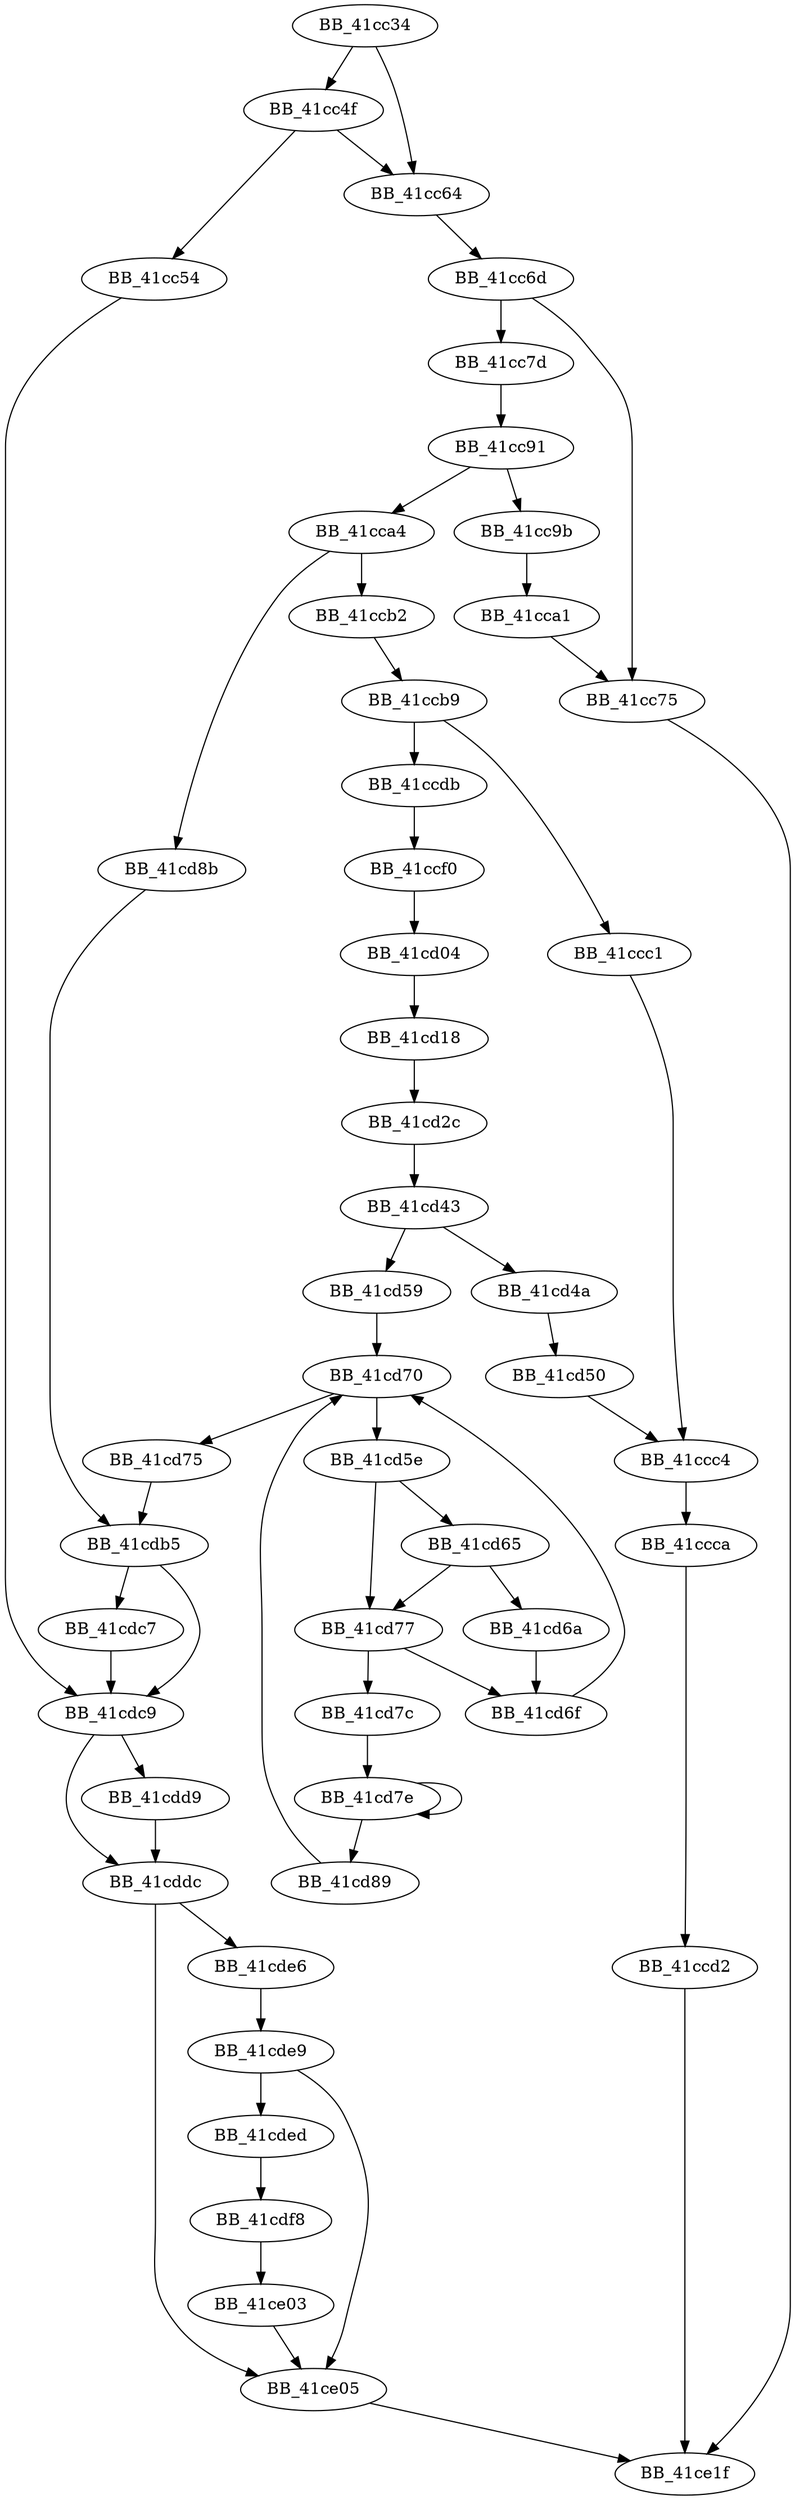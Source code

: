 DiGraph ___init_numeric{
BB_41cc34->BB_41cc4f
BB_41cc34->BB_41cc64
BB_41cc4f->BB_41cc54
BB_41cc4f->BB_41cc64
BB_41cc54->BB_41cdc9
BB_41cc64->BB_41cc6d
BB_41cc6d->BB_41cc75
BB_41cc6d->BB_41cc7d
BB_41cc75->BB_41ce1f
BB_41cc7d->BB_41cc91
BB_41cc91->BB_41cc9b
BB_41cc91->BB_41cca4
BB_41cc9b->BB_41cca1
BB_41cca1->BB_41cc75
BB_41cca4->BB_41ccb2
BB_41cca4->BB_41cd8b
BB_41ccb2->BB_41ccb9
BB_41ccb9->BB_41ccc1
BB_41ccb9->BB_41ccdb
BB_41ccc1->BB_41ccc4
BB_41ccc4->BB_41ccca
BB_41ccca->BB_41ccd2
BB_41ccd2->BB_41ce1f
BB_41ccdb->BB_41ccf0
BB_41ccf0->BB_41cd04
BB_41cd04->BB_41cd18
BB_41cd18->BB_41cd2c
BB_41cd2c->BB_41cd43
BB_41cd43->BB_41cd4a
BB_41cd43->BB_41cd59
BB_41cd4a->BB_41cd50
BB_41cd50->BB_41ccc4
BB_41cd59->BB_41cd70
BB_41cd5e->BB_41cd65
BB_41cd5e->BB_41cd77
BB_41cd65->BB_41cd6a
BB_41cd65->BB_41cd77
BB_41cd6a->BB_41cd6f
BB_41cd6f->BB_41cd70
BB_41cd70->BB_41cd5e
BB_41cd70->BB_41cd75
BB_41cd75->BB_41cdb5
BB_41cd77->BB_41cd6f
BB_41cd77->BB_41cd7c
BB_41cd7c->BB_41cd7e
BB_41cd7e->BB_41cd7e
BB_41cd7e->BB_41cd89
BB_41cd89->BB_41cd70
BB_41cd8b->BB_41cdb5
BB_41cdb5->BB_41cdc7
BB_41cdb5->BB_41cdc9
BB_41cdc7->BB_41cdc9
BB_41cdc9->BB_41cdd9
BB_41cdc9->BB_41cddc
BB_41cdd9->BB_41cddc
BB_41cddc->BB_41cde6
BB_41cddc->BB_41ce05
BB_41cde6->BB_41cde9
BB_41cde9->BB_41cded
BB_41cde9->BB_41ce05
BB_41cded->BB_41cdf8
BB_41cdf8->BB_41ce03
BB_41ce03->BB_41ce05
BB_41ce05->BB_41ce1f
}
